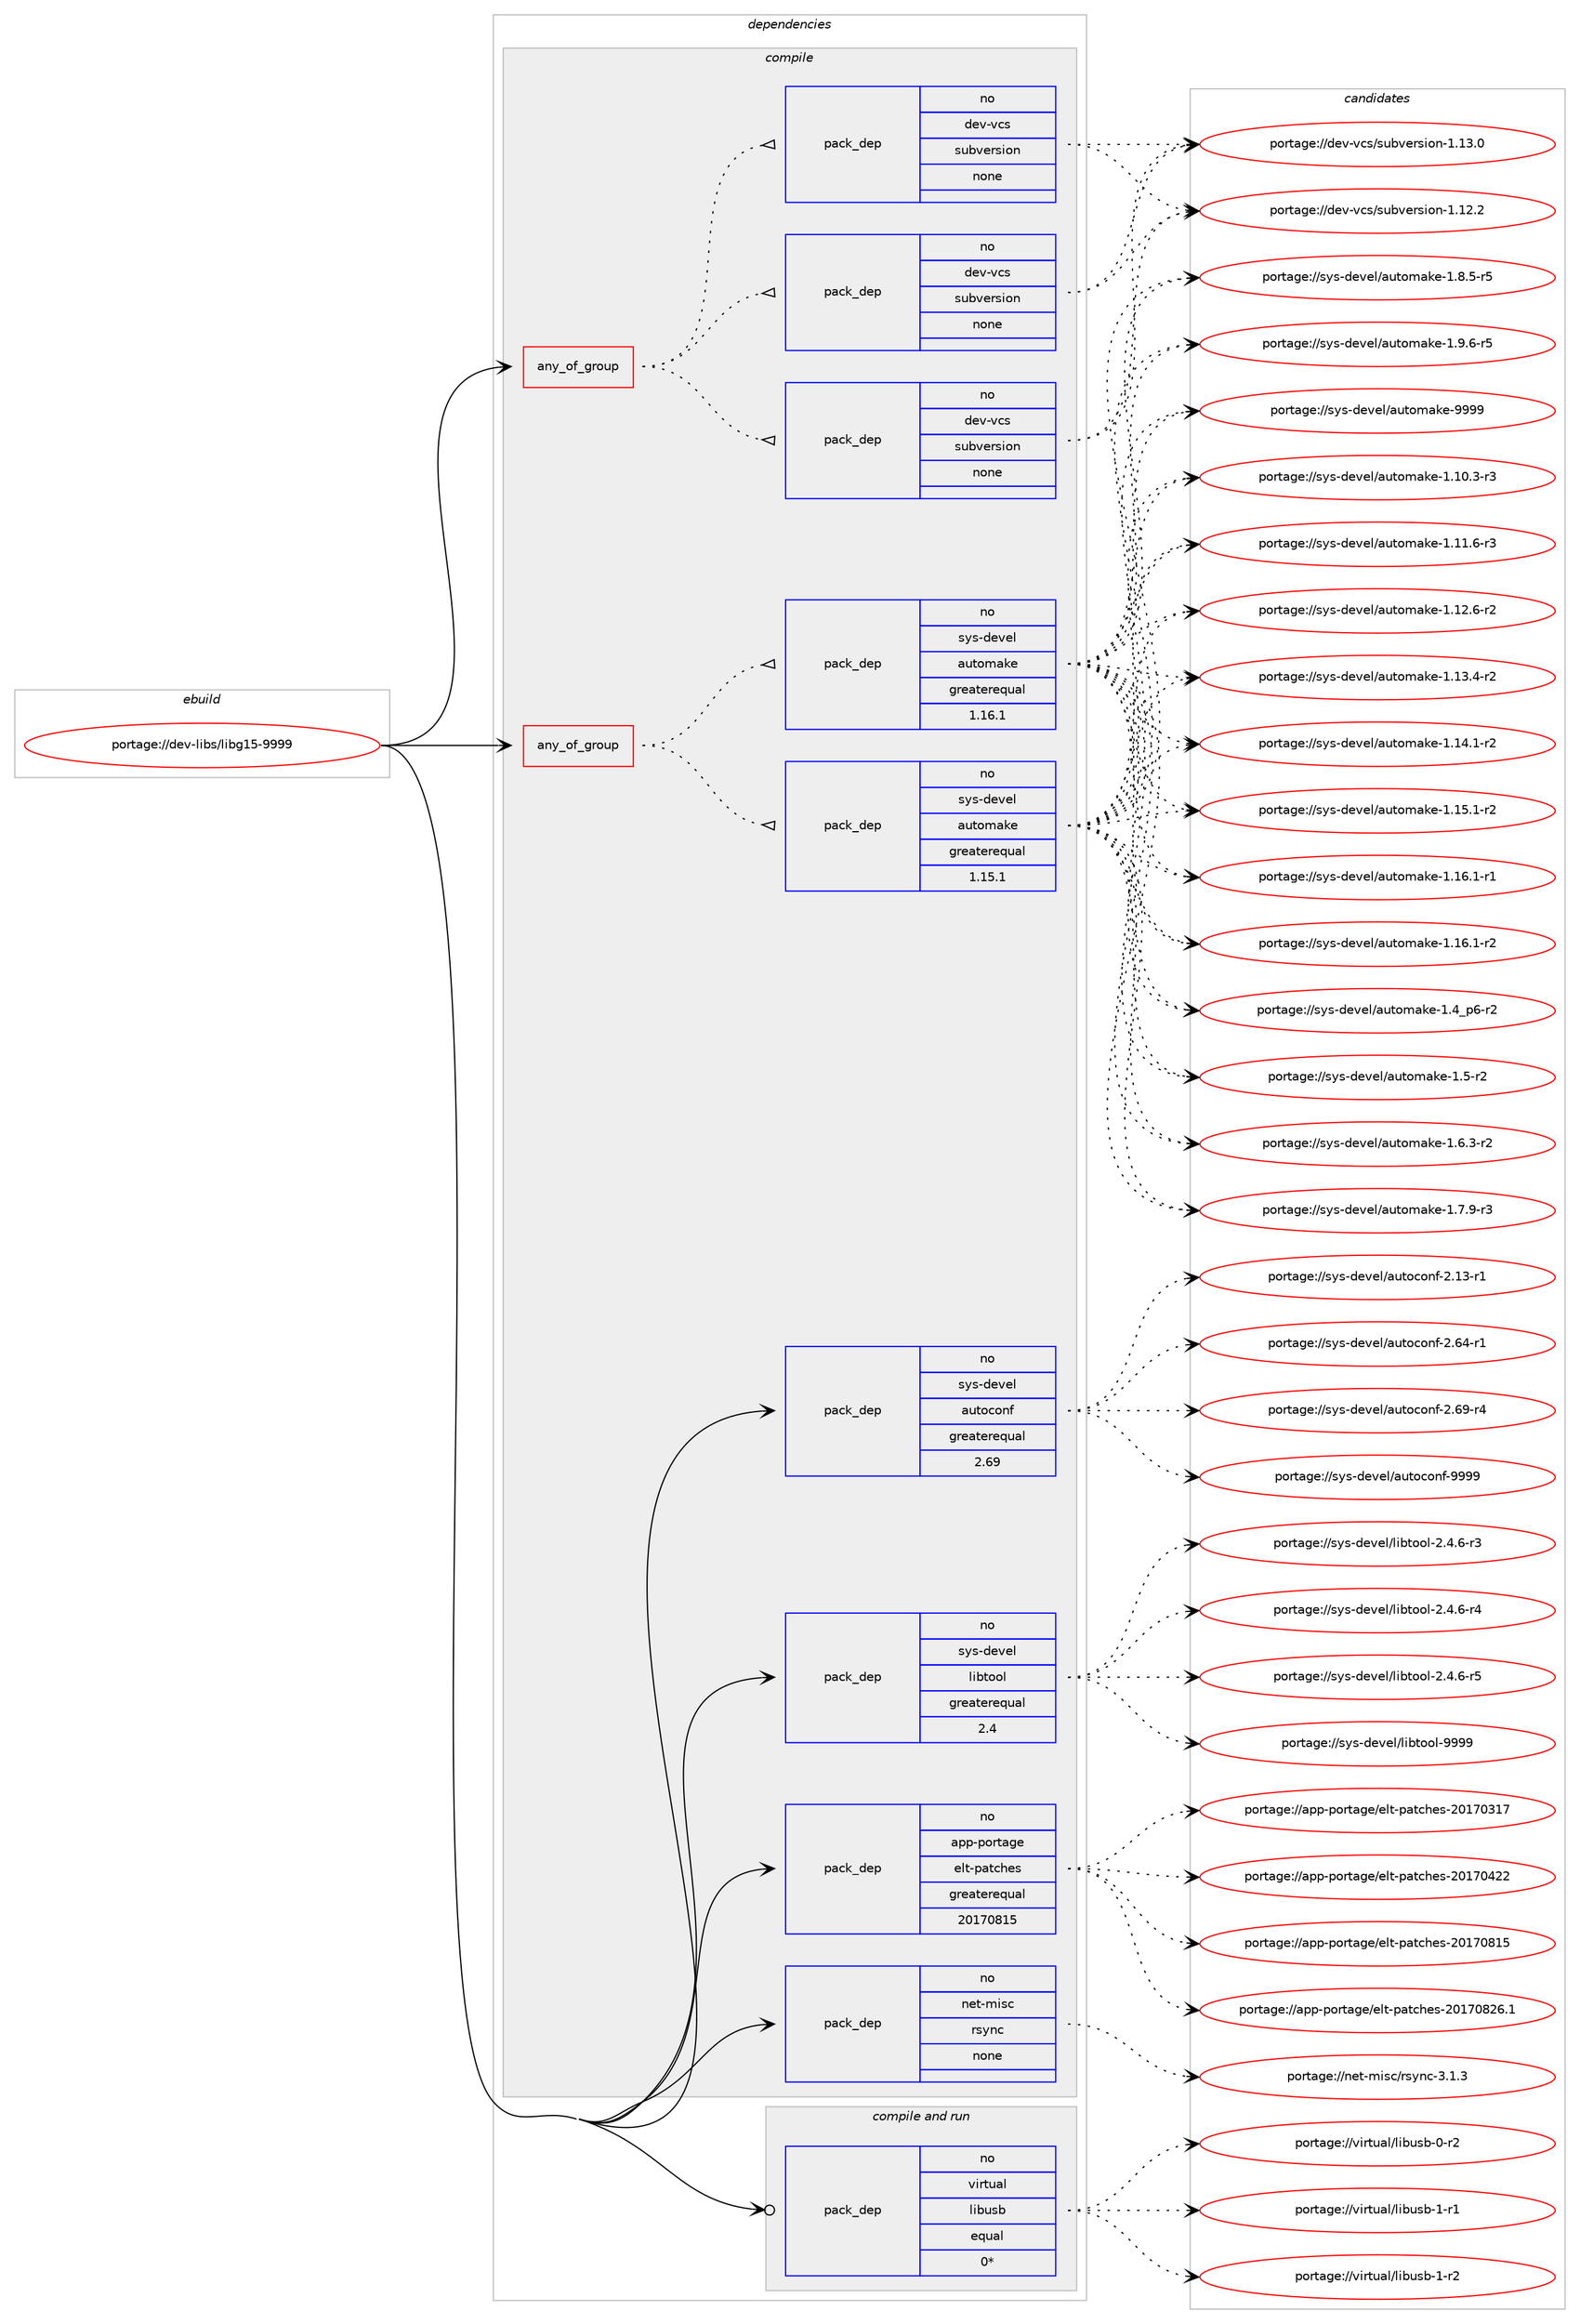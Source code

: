 digraph prolog {

# *************
# Graph options
# *************

newrank=true;
concentrate=true;
compound=true;
graph [rankdir=LR,fontname=Helvetica,fontsize=10,ranksep=1.5];#, ranksep=2.5, nodesep=0.2];
edge  [arrowhead=vee];
node  [fontname=Helvetica,fontsize=10];

# **********
# The ebuild
# **********

subgraph cluster_leftcol {
color=gray;
rank=same;
label=<<i>ebuild</i>>;
id [label="portage://dev-libs/libg15-9999", color=red, width=4, href="../dev-libs/libg15-9999.svg"];
}

# ****************
# The dependencies
# ****************

subgraph cluster_midcol {
color=gray;
label=<<i>dependencies</i>>;
subgraph cluster_compile {
fillcolor="#eeeeee";
style=filled;
label=<<i>compile</i>>;
subgraph any2939 {
dependency100481 [label=<<TABLE BORDER="0" CELLBORDER="1" CELLSPACING="0" CELLPADDING="4"><TR><TD CELLPADDING="10">any_of_group</TD></TR></TABLE>>, shape=none, color=red];subgraph pack76499 {
dependency100482 [label=<<TABLE BORDER="0" CELLBORDER="1" CELLSPACING="0" CELLPADDING="4" WIDTH="220"><TR><TD ROWSPAN="6" CELLPADDING="30">pack_dep</TD></TR><TR><TD WIDTH="110">no</TD></TR><TR><TD>dev-vcs</TD></TR><TR><TD>subversion</TD></TR><TR><TD>none</TD></TR><TR><TD></TD></TR></TABLE>>, shape=none, color=blue];
}
dependency100481:e -> dependency100482:w [weight=20,style="dotted",arrowhead="oinv"];
subgraph pack76500 {
dependency100483 [label=<<TABLE BORDER="0" CELLBORDER="1" CELLSPACING="0" CELLPADDING="4" WIDTH="220"><TR><TD ROWSPAN="6" CELLPADDING="30">pack_dep</TD></TR><TR><TD WIDTH="110">no</TD></TR><TR><TD>dev-vcs</TD></TR><TR><TD>subversion</TD></TR><TR><TD>none</TD></TR><TR><TD></TD></TR></TABLE>>, shape=none, color=blue];
}
dependency100481:e -> dependency100483:w [weight=20,style="dotted",arrowhead="oinv"];
subgraph pack76501 {
dependency100484 [label=<<TABLE BORDER="0" CELLBORDER="1" CELLSPACING="0" CELLPADDING="4" WIDTH="220"><TR><TD ROWSPAN="6" CELLPADDING="30">pack_dep</TD></TR><TR><TD WIDTH="110">no</TD></TR><TR><TD>dev-vcs</TD></TR><TR><TD>subversion</TD></TR><TR><TD>none</TD></TR><TR><TD></TD></TR></TABLE>>, shape=none, color=blue];
}
dependency100481:e -> dependency100484:w [weight=20,style="dotted",arrowhead="oinv"];
}
id:e -> dependency100481:w [weight=20,style="solid",arrowhead="vee"];
subgraph any2940 {
dependency100485 [label=<<TABLE BORDER="0" CELLBORDER="1" CELLSPACING="0" CELLPADDING="4"><TR><TD CELLPADDING="10">any_of_group</TD></TR></TABLE>>, shape=none, color=red];subgraph pack76502 {
dependency100486 [label=<<TABLE BORDER="0" CELLBORDER="1" CELLSPACING="0" CELLPADDING="4" WIDTH="220"><TR><TD ROWSPAN="6" CELLPADDING="30">pack_dep</TD></TR><TR><TD WIDTH="110">no</TD></TR><TR><TD>sys-devel</TD></TR><TR><TD>automake</TD></TR><TR><TD>greaterequal</TD></TR><TR><TD>1.16.1</TD></TR></TABLE>>, shape=none, color=blue];
}
dependency100485:e -> dependency100486:w [weight=20,style="dotted",arrowhead="oinv"];
subgraph pack76503 {
dependency100487 [label=<<TABLE BORDER="0" CELLBORDER="1" CELLSPACING="0" CELLPADDING="4" WIDTH="220"><TR><TD ROWSPAN="6" CELLPADDING="30">pack_dep</TD></TR><TR><TD WIDTH="110">no</TD></TR><TR><TD>sys-devel</TD></TR><TR><TD>automake</TD></TR><TR><TD>greaterequal</TD></TR><TR><TD>1.15.1</TD></TR></TABLE>>, shape=none, color=blue];
}
dependency100485:e -> dependency100487:w [weight=20,style="dotted",arrowhead="oinv"];
}
id:e -> dependency100485:w [weight=20,style="solid",arrowhead="vee"];
subgraph pack76504 {
dependency100488 [label=<<TABLE BORDER="0" CELLBORDER="1" CELLSPACING="0" CELLPADDING="4" WIDTH="220"><TR><TD ROWSPAN="6" CELLPADDING="30">pack_dep</TD></TR><TR><TD WIDTH="110">no</TD></TR><TR><TD>app-portage</TD></TR><TR><TD>elt-patches</TD></TR><TR><TD>greaterequal</TD></TR><TR><TD>20170815</TD></TR></TABLE>>, shape=none, color=blue];
}
id:e -> dependency100488:w [weight=20,style="solid",arrowhead="vee"];
subgraph pack76505 {
dependency100489 [label=<<TABLE BORDER="0" CELLBORDER="1" CELLSPACING="0" CELLPADDING="4" WIDTH="220"><TR><TD ROWSPAN="6" CELLPADDING="30">pack_dep</TD></TR><TR><TD WIDTH="110">no</TD></TR><TR><TD>net-misc</TD></TR><TR><TD>rsync</TD></TR><TR><TD>none</TD></TR><TR><TD></TD></TR></TABLE>>, shape=none, color=blue];
}
id:e -> dependency100489:w [weight=20,style="solid",arrowhead="vee"];
subgraph pack76506 {
dependency100490 [label=<<TABLE BORDER="0" CELLBORDER="1" CELLSPACING="0" CELLPADDING="4" WIDTH="220"><TR><TD ROWSPAN="6" CELLPADDING="30">pack_dep</TD></TR><TR><TD WIDTH="110">no</TD></TR><TR><TD>sys-devel</TD></TR><TR><TD>autoconf</TD></TR><TR><TD>greaterequal</TD></TR><TR><TD>2.69</TD></TR></TABLE>>, shape=none, color=blue];
}
id:e -> dependency100490:w [weight=20,style="solid",arrowhead="vee"];
subgraph pack76507 {
dependency100491 [label=<<TABLE BORDER="0" CELLBORDER="1" CELLSPACING="0" CELLPADDING="4" WIDTH="220"><TR><TD ROWSPAN="6" CELLPADDING="30">pack_dep</TD></TR><TR><TD WIDTH="110">no</TD></TR><TR><TD>sys-devel</TD></TR><TR><TD>libtool</TD></TR><TR><TD>greaterequal</TD></TR><TR><TD>2.4</TD></TR></TABLE>>, shape=none, color=blue];
}
id:e -> dependency100491:w [weight=20,style="solid",arrowhead="vee"];
}
subgraph cluster_compileandrun {
fillcolor="#eeeeee";
style=filled;
label=<<i>compile and run</i>>;
subgraph pack76508 {
dependency100492 [label=<<TABLE BORDER="0" CELLBORDER="1" CELLSPACING="0" CELLPADDING="4" WIDTH="220"><TR><TD ROWSPAN="6" CELLPADDING="30">pack_dep</TD></TR><TR><TD WIDTH="110">no</TD></TR><TR><TD>virtual</TD></TR><TR><TD>libusb</TD></TR><TR><TD>equal</TD></TR><TR><TD>0*</TD></TR></TABLE>>, shape=none, color=blue];
}
id:e -> dependency100492:w [weight=20,style="solid",arrowhead="odotvee"];
}
subgraph cluster_run {
fillcolor="#eeeeee";
style=filled;
label=<<i>run</i>>;
}
}

# **************
# The candidates
# **************

subgraph cluster_choices {
rank=same;
color=gray;
label=<<i>candidates</i>>;

subgraph choice76499 {
color=black;
nodesep=1;
choiceportage1001011184511899115471151179811810111411510511111045494649504650 [label="portage://dev-vcs/subversion-1.12.2", color=red, width=4,href="../dev-vcs/subversion-1.12.2.svg"];
choiceportage1001011184511899115471151179811810111411510511111045494649514648 [label="portage://dev-vcs/subversion-1.13.0", color=red, width=4,href="../dev-vcs/subversion-1.13.0.svg"];
dependency100482:e -> choiceportage1001011184511899115471151179811810111411510511111045494649504650:w [style=dotted,weight="100"];
dependency100482:e -> choiceportage1001011184511899115471151179811810111411510511111045494649514648:w [style=dotted,weight="100"];
}
subgraph choice76500 {
color=black;
nodesep=1;
choiceportage1001011184511899115471151179811810111411510511111045494649504650 [label="portage://dev-vcs/subversion-1.12.2", color=red, width=4,href="../dev-vcs/subversion-1.12.2.svg"];
choiceportage1001011184511899115471151179811810111411510511111045494649514648 [label="portage://dev-vcs/subversion-1.13.0", color=red, width=4,href="../dev-vcs/subversion-1.13.0.svg"];
dependency100483:e -> choiceportage1001011184511899115471151179811810111411510511111045494649504650:w [style=dotted,weight="100"];
dependency100483:e -> choiceportage1001011184511899115471151179811810111411510511111045494649514648:w [style=dotted,weight="100"];
}
subgraph choice76501 {
color=black;
nodesep=1;
choiceportage1001011184511899115471151179811810111411510511111045494649504650 [label="portage://dev-vcs/subversion-1.12.2", color=red, width=4,href="../dev-vcs/subversion-1.12.2.svg"];
choiceportage1001011184511899115471151179811810111411510511111045494649514648 [label="portage://dev-vcs/subversion-1.13.0", color=red, width=4,href="../dev-vcs/subversion-1.13.0.svg"];
dependency100484:e -> choiceportage1001011184511899115471151179811810111411510511111045494649504650:w [style=dotted,weight="100"];
dependency100484:e -> choiceportage1001011184511899115471151179811810111411510511111045494649514648:w [style=dotted,weight="100"];
}
subgraph choice76502 {
color=black;
nodesep=1;
choiceportage11512111545100101118101108479711711611110997107101454946494846514511451 [label="portage://sys-devel/automake-1.10.3-r3", color=red, width=4,href="../sys-devel/automake-1.10.3-r3.svg"];
choiceportage11512111545100101118101108479711711611110997107101454946494946544511451 [label="portage://sys-devel/automake-1.11.6-r3", color=red, width=4,href="../sys-devel/automake-1.11.6-r3.svg"];
choiceportage11512111545100101118101108479711711611110997107101454946495046544511450 [label="portage://sys-devel/automake-1.12.6-r2", color=red, width=4,href="../sys-devel/automake-1.12.6-r2.svg"];
choiceportage11512111545100101118101108479711711611110997107101454946495146524511450 [label="portage://sys-devel/automake-1.13.4-r2", color=red, width=4,href="../sys-devel/automake-1.13.4-r2.svg"];
choiceportage11512111545100101118101108479711711611110997107101454946495246494511450 [label="portage://sys-devel/automake-1.14.1-r2", color=red, width=4,href="../sys-devel/automake-1.14.1-r2.svg"];
choiceportage11512111545100101118101108479711711611110997107101454946495346494511450 [label="portage://sys-devel/automake-1.15.1-r2", color=red, width=4,href="../sys-devel/automake-1.15.1-r2.svg"];
choiceportage11512111545100101118101108479711711611110997107101454946495446494511449 [label="portage://sys-devel/automake-1.16.1-r1", color=red, width=4,href="../sys-devel/automake-1.16.1-r1.svg"];
choiceportage11512111545100101118101108479711711611110997107101454946495446494511450 [label="portage://sys-devel/automake-1.16.1-r2", color=red, width=4,href="../sys-devel/automake-1.16.1-r2.svg"];
choiceportage115121115451001011181011084797117116111109971071014549465295112544511450 [label="portage://sys-devel/automake-1.4_p6-r2", color=red, width=4,href="../sys-devel/automake-1.4_p6-r2.svg"];
choiceportage11512111545100101118101108479711711611110997107101454946534511450 [label="portage://sys-devel/automake-1.5-r2", color=red, width=4,href="../sys-devel/automake-1.5-r2.svg"];
choiceportage115121115451001011181011084797117116111109971071014549465446514511450 [label="portage://sys-devel/automake-1.6.3-r2", color=red, width=4,href="../sys-devel/automake-1.6.3-r2.svg"];
choiceportage115121115451001011181011084797117116111109971071014549465546574511451 [label="portage://sys-devel/automake-1.7.9-r3", color=red, width=4,href="../sys-devel/automake-1.7.9-r3.svg"];
choiceportage115121115451001011181011084797117116111109971071014549465646534511453 [label="portage://sys-devel/automake-1.8.5-r5", color=red, width=4,href="../sys-devel/automake-1.8.5-r5.svg"];
choiceportage115121115451001011181011084797117116111109971071014549465746544511453 [label="portage://sys-devel/automake-1.9.6-r5", color=red, width=4,href="../sys-devel/automake-1.9.6-r5.svg"];
choiceportage115121115451001011181011084797117116111109971071014557575757 [label="portage://sys-devel/automake-9999", color=red, width=4,href="../sys-devel/automake-9999.svg"];
dependency100486:e -> choiceportage11512111545100101118101108479711711611110997107101454946494846514511451:w [style=dotted,weight="100"];
dependency100486:e -> choiceportage11512111545100101118101108479711711611110997107101454946494946544511451:w [style=dotted,weight="100"];
dependency100486:e -> choiceportage11512111545100101118101108479711711611110997107101454946495046544511450:w [style=dotted,weight="100"];
dependency100486:e -> choiceportage11512111545100101118101108479711711611110997107101454946495146524511450:w [style=dotted,weight="100"];
dependency100486:e -> choiceportage11512111545100101118101108479711711611110997107101454946495246494511450:w [style=dotted,weight="100"];
dependency100486:e -> choiceportage11512111545100101118101108479711711611110997107101454946495346494511450:w [style=dotted,weight="100"];
dependency100486:e -> choiceportage11512111545100101118101108479711711611110997107101454946495446494511449:w [style=dotted,weight="100"];
dependency100486:e -> choiceportage11512111545100101118101108479711711611110997107101454946495446494511450:w [style=dotted,weight="100"];
dependency100486:e -> choiceportage115121115451001011181011084797117116111109971071014549465295112544511450:w [style=dotted,weight="100"];
dependency100486:e -> choiceportage11512111545100101118101108479711711611110997107101454946534511450:w [style=dotted,weight="100"];
dependency100486:e -> choiceportage115121115451001011181011084797117116111109971071014549465446514511450:w [style=dotted,weight="100"];
dependency100486:e -> choiceportage115121115451001011181011084797117116111109971071014549465546574511451:w [style=dotted,weight="100"];
dependency100486:e -> choiceportage115121115451001011181011084797117116111109971071014549465646534511453:w [style=dotted,weight="100"];
dependency100486:e -> choiceportage115121115451001011181011084797117116111109971071014549465746544511453:w [style=dotted,weight="100"];
dependency100486:e -> choiceportage115121115451001011181011084797117116111109971071014557575757:w [style=dotted,weight="100"];
}
subgraph choice76503 {
color=black;
nodesep=1;
choiceportage11512111545100101118101108479711711611110997107101454946494846514511451 [label="portage://sys-devel/automake-1.10.3-r3", color=red, width=4,href="../sys-devel/automake-1.10.3-r3.svg"];
choiceportage11512111545100101118101108479711711611110997107101454946494946544511451 [label="portage://sys-devel/automake-1.11.6-r3", color=red, width=4,href="../sys-devel/automake-1.11.6-r3.svg"];
choiceportage11512111545100101118101108479711711611110997107101454946495046544511450 [label="portage://sys-devel/automake-1.12.6-r2", color=red, width=4,href="../sys-devel/automake-1.12.6-r2.svg"];
choiceportage11512111545100101118101108479711711611110997107101454946495146524511450 [label="portage://sys-devel/automake-1.13.4-r2", color=red, width=4,href="../sys-devel/automake-1.13.4-r2.svg"];
choiceportage11512111545100101118101108479711711611110997107101454946495246494511450 [label="portage://sys-devel/automake-1.14.1-r2", color=red, width=4,href="../sys-devel/automake-1.14.1-r2.svg"];
choiceportage11512111545100101118101108479711711611110997107101454946495346494511450 [label="portage://sys-devel/automake-1.15.1-r2", color=red, width=4,href="../sys-devel/automake-1.15.1-r2.svg"];
choiceportage11512111545100101118101108479711711611110997107101454946495446494511449 [label="portage://sys-devel/automake-1.16.1-r1", color=red, width=4,href="../sys-devel/automake-1.16.1-r1.svg"];
choiceportage11512111545100101118101108479711711611110997107101454946495446494511450 [label="portage://sys-devel/automake-1.16.1-r2", color=red, width=4,href="../sys-devel/automake-1.16.1-r2.svg"];
choiceportage115121115451001011181011084797117116111109971071014549465295112544511450 [label="portage://sys-devel/automake-1.4_p6-r2", color=red, width=4,href="../sys-devel/automake-1.4_p6-r2.svg"];
choiceportage11512111545100101118101108479711711611110997107101454946534511450 [label="portage://sys-devel/automake-1.5-r2", color=red, width=4,href="../sys-devel/automake-1.5-r2.svg"];
choiceportage115121115451001011181011084797117116111109971071014549465446514511450 [label="portage://sys-devel/automake-1.6.3-r2", color=red, width=4,href="../sys-devel/automake-1.6.3-r2.svg"];
choiceportage115121115451001011181011084797117116111109971071014549465546574511451 [label="portage://sys-devel/automake-1.7.9-r3", color=red, width=4,href="../sys-devel/automake-1.7.9-r3.svg"];
choiceportage115121115451001011181011084797117116111109971071014549465646534511453 [label="portage://sys-devel/automake-1.8.5-r5", color=red, width=4,href="../sys-devel/automake-1.8.5-r5.svg"];
choiceportage115121115451001011181011084797117116111109971071014549465746544511453 [label="portage://sys-devel/automake-1.9.6-r5", color=red, width=4,href="../sys-devel/automake-1.9.6-r5.svg"];
choiceportage115121115451001011181011084797117116111109971071014557575757 [label="portage://sys-devel/automake-9999", color=red, width=4,href="../sys-devel/automake-9999.svg"];
dependency100487:e -> choiceportage11512111545100101118101108479711711611110997107101454946494846514511451:w [style=dotted,weight="100"];
dependency100487:e -> choiceportage11512111545100101118101108479711711611110997107101454946494946544511451:w [style=dotted,weight="100"];
dependency100487:e -> choiceportage11512111545100101118101108479711711611110997107101454946495046544511450:w [style=dotted,weight="100"];
dependency100487:e -> choiceportage11512111545100101118101108479711711611110997107101454946495146524511450:w [style=dotted,weight="100"];
dependency100487:e -> choiceportage11512111545100101118101108479711711611110997107101454946495246494511450:w [style=dotted,weight="100"];
dependency100487:e -> choiceportage11512111545100101118101108479711711611110997107101454946495346494511450:w [style=dotted,weight="100"];
dependency100487:e -> choiceportage11512111545100101118101108479711711611110997107101454946495446494511449:w [style=dotted,weight="100"];
dependency100487:e -> choiceportage11512111545100101118101108479711711611110997107101454946495446494511450:w [style=dotted,weight="100"];
dependency100487:e -> choiceportage115121115451001011181011084797117116111109971071014549465295112544511450:w [style=dotted,weight="100"];
dependency100487:e -> choiceportage11512111545100101118101108479711711611110997107101454946534511450:w [style=dotted,weight="100"];
dependency100487:e -> choiceportage115121115451001011181011084797117116111109971071014549465446514511450:w [style=dotted,weight="100"];
dependency100487:e -> choiceportage115121115451001011181011084797117116111109971071014549465546574511451:w [style=dotted,weight="100"];
dependency100487:e -> choiceportage115121115451001011181011084797117116111109971071014549465646534511453:w [style=dotted,weight="100"];
dependency100487:e -> choiceportage115121115451001011181011084797117116111109971071014549465746544511453:w [style=dotted,weight="100"];
dependency100487:e -> choiceportage115121115451001011181011084797117116111109971071014557575757:w [style=dotted,weight="100"];
}
subgraph choice76504 {
color=black;
nodesep=1;
choiceportage97112112451121111141169710310147101108116451129711699104101115455048495548514955 [label="portage://app-portage/elt-patches-20170317", color=red, width=4,href="../app-portage/elt-patches-20170317.svg"];
choiceportage97112112451121111141169710310147101108116451129711699104101115455048495548525050 [label="portage://app-portage/elt-patches-20170422", color=red, width=4,href="../app-portage/elt-patches-20170422.svg"];
choiceportage97112112451121111141169710310147101108116451129711699104101115455048495548564953 [label="portage://app-portage/elt-patches-20170815", color=red, width=4,href="../app-portage/elt-patches-20170815.svg"];
choiceportage971121124511211111411697103101471011081164511297116991041011154550484955485650544649 [label="portage://app-portage/elt-patches-20170826.1", color=red, width=4,href="../app-portage/elt-patches-20170826.1.svg"];
dependency100488:e -> choiceportage97112112451121111141169710310147101108116451129711699104101115455048495548514955:w [style=dotted,weight="100"];
dependency100488:e -> choiceportage97112112451121111141169710310147101108116451129711699104101115455048495548525050:w [style=dotted,weight="100"];
dependency100488:e -> choiceportage97112112451121111141169710310147101108116451129711699104101115455048495548564953:w [style=dotted,weight="100"];
dependency100488:e -> choiceportage971121124511211111411697103101471011081164511297116991041011154550484955485650544649:w [style=dotted,weight="100"];
}
subgraph choice76505 {
color=black;
nodesep=1;
choiceportage11010111645109105115994711411512111099455146494651 [label="portage://net-misc/rsync-3.1.3", color=red, width=4,href="../net-misc/rsync-3.1.3.svg"];
dependency100489:e -> choiceportage11010111645109105115994711411512111099455146494651:w [style=dotted,weight="100"];
}
subgraph choice76506 {
color=black;
nodesep=1;
choiceportage1151211154510010111810110847971171161119911111010245504649514511449 [label="portage://sys-devel/autoconf-2.13-r1", color=red, width=4,href="../sys-devel/autoconf-2.13-r1.svg"];
choiceportage1151211154510010111810110847971171161119911111010245504654524511449 [label="portage://sys-devel/autoconf-2.64-r1", color=red, width=4,href="../sys-devel/autoconf-2.64-r1.svg"];
choiceportage1151211154510010111810110847971171161119911111010245504654574511452 [label="portage://sys-devel/autoconf-2.69-r4", color=red, width=4,href="../sys-devel/autoconf-2.69-r4.svg"];
choiceportage115121115451001011181011084797117116111991111101024557575757 [label="portage://sys-devel/autoconf-9999", color=red, width=4,href="../sys-devel/autoconf-9999.svg"];
dependency100490:e -> choiceportage1151211154510010111810110847971171161119911111010245504649514511449:w [style=dotted,weight="100"];
dependency100490:e -> choiceportage1151211154510010111810110847971171161119911111010245504654524511449:w [style=dotted,weight="100"];
dependency100490:e -> choiceportage1151211154510010111810110847971171161119911111010245504654574511452:w [style=dotted,weight="100"];
dependency100490:e -> choiceportage115121115451001011181011084797117116111991111101024557575757:w [style=dotted,weight="100"];
}
subgraph choice76507 {
color=black;
nodesep=1;
choiceportage1151211154510010111810110847108105981161111111084550465246544511451 [label="portage://sys-devel/libtool-2.4.6-r3", color=red, width=4,href="../sys-devel/libtool-2.4.6-r3.svg"];
choiceportage1151211154510010111810110847108105981161111111084550465246544511452 [label="portage://sys-devel/libtool-2.4.6-r4", color=red, width=4,href="../sys-devel/libtool-2.4.6-r4.svg"];
choiceportage1151211154510010111810110847108105981161111111084550465246544511453 [label="portage://sys-devel/libtool-2.4.6-r5", color=red, width=4,href="../sys-devel/libtool-2.4.6-r5.svg"];
choiceportage1151211154510010111810110847108105981161111111084557575757 [label="portage://sys-devel/libtool-9999", color=red, width=4,href="../sys-devel/libtool-9999.svg"];
dependency100491:e -> choiceportage1151211154510010111810110847108105981161111111084550465246544511451:w [style=dotted,weight="100"];
dependency100491:e -> choiceportage1151211154510010111810110847108105981161111111084550465246544511452:w [style=dotted,weight="100"];
dependency100491:e -> choiceportage1151211154510010111810110847108105981161111111084550465246544511453:w [style=dotted,weight="100"];
dependency100491:e -> choiceportage1151211154510010111810110847108105981161111111084557575757:w [style=dotted,weight="100"];
}
subgraph choice76508 {
color=black;
nodesep=1;
choiceportage1181051141161179710847108105981171159845484511450 [label="portage://virtual/libusb-0-r2", color=red, width=4,href="../virtual/libusb-0-r2.svg"];
choiceportage1181051141161179710847108105981171159845494511449 [label="portage://virtual/libusb-1-r1", color=red, width=4,href="../virtual/libusb-1-r1.svg"];
choiceportage1181051141161179710847108105981171159845494511450 [label="portage://virtual/libusb-1-r2", color=red, width=4,href="../virtual/libusb-1-r2.svg"];
dependency100492:e -> choiceportage1181051141161179710847108105981171159845484511450:w [style=dotted,weight="100"];
dependency100492:e -> choiceportage1181051141161179710847108105981171159845494511449:w [style=dotted,weight="100"];
dependency100492:e -> choiceportage1181051141161179710847108105981171159845494511450:w [style=dotted,weight="100"];
}
}

}
